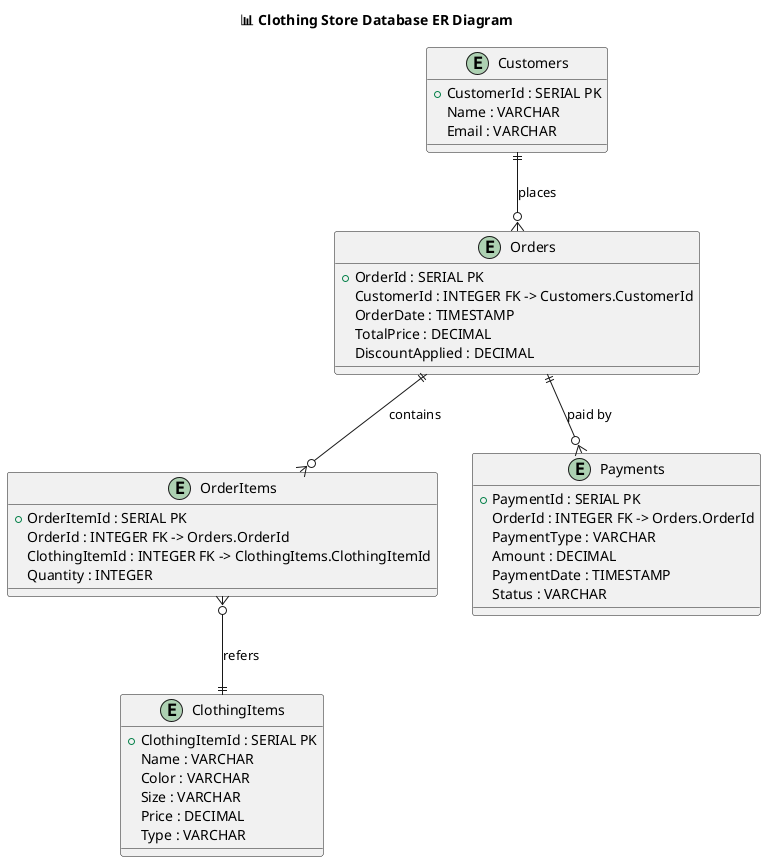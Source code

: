 ﻿@startuml
title 📊 Clothing Store Database ER Diagram

entity "Customers" as Customers {
  +CustomerId : SERIAL PK
  Name : VARCHAR
  Email : VARCHAR
}

entity "ClothingItems" as ClothingItems {
  +ClothingItemId : SERIAL PK
  Name : VARCHAR
  Color : VARCHAR
  Size : VARCHAR
  Price : DECIMAL
  Type : VARCHAR
}

entity "Orders" as Orders {
  +OrderId : SERIAL PK
  CustomerId : INTEGER FK -> Customers.CustomerId
  OrderDate : TIMESTAMP
  TotalPrice : DECIMAL
  DiscountApplied : DECIMAL
}

entity "OrderItems" as OrderItems {
  +OrderItemId : SERIAL PK
  OrderId : INTEGER FK -> Orders.OrderId
  ClothingItemId : INTEGER FK -> ClothingItems.ClothingItemId
  Quantity : INTEGER
}

entity "Payments" as Payments {
  +PaymentId : SERIAL PK
  OrderId : INTEGER FK -> Orders.OrderId
  PaymentType : VARCHAR
  Amount : DECIMAL
  PaymentDate : TIMESTAMP
  Status : VARCHAR
}

Customers ||--o{ Orders : "places"
Orders ||--o{ OrderItems : "contains"
OrderItems }o--|| ClothingItems : "refers"
Orders ||--o{ Payments : "paid by"

@enduml
